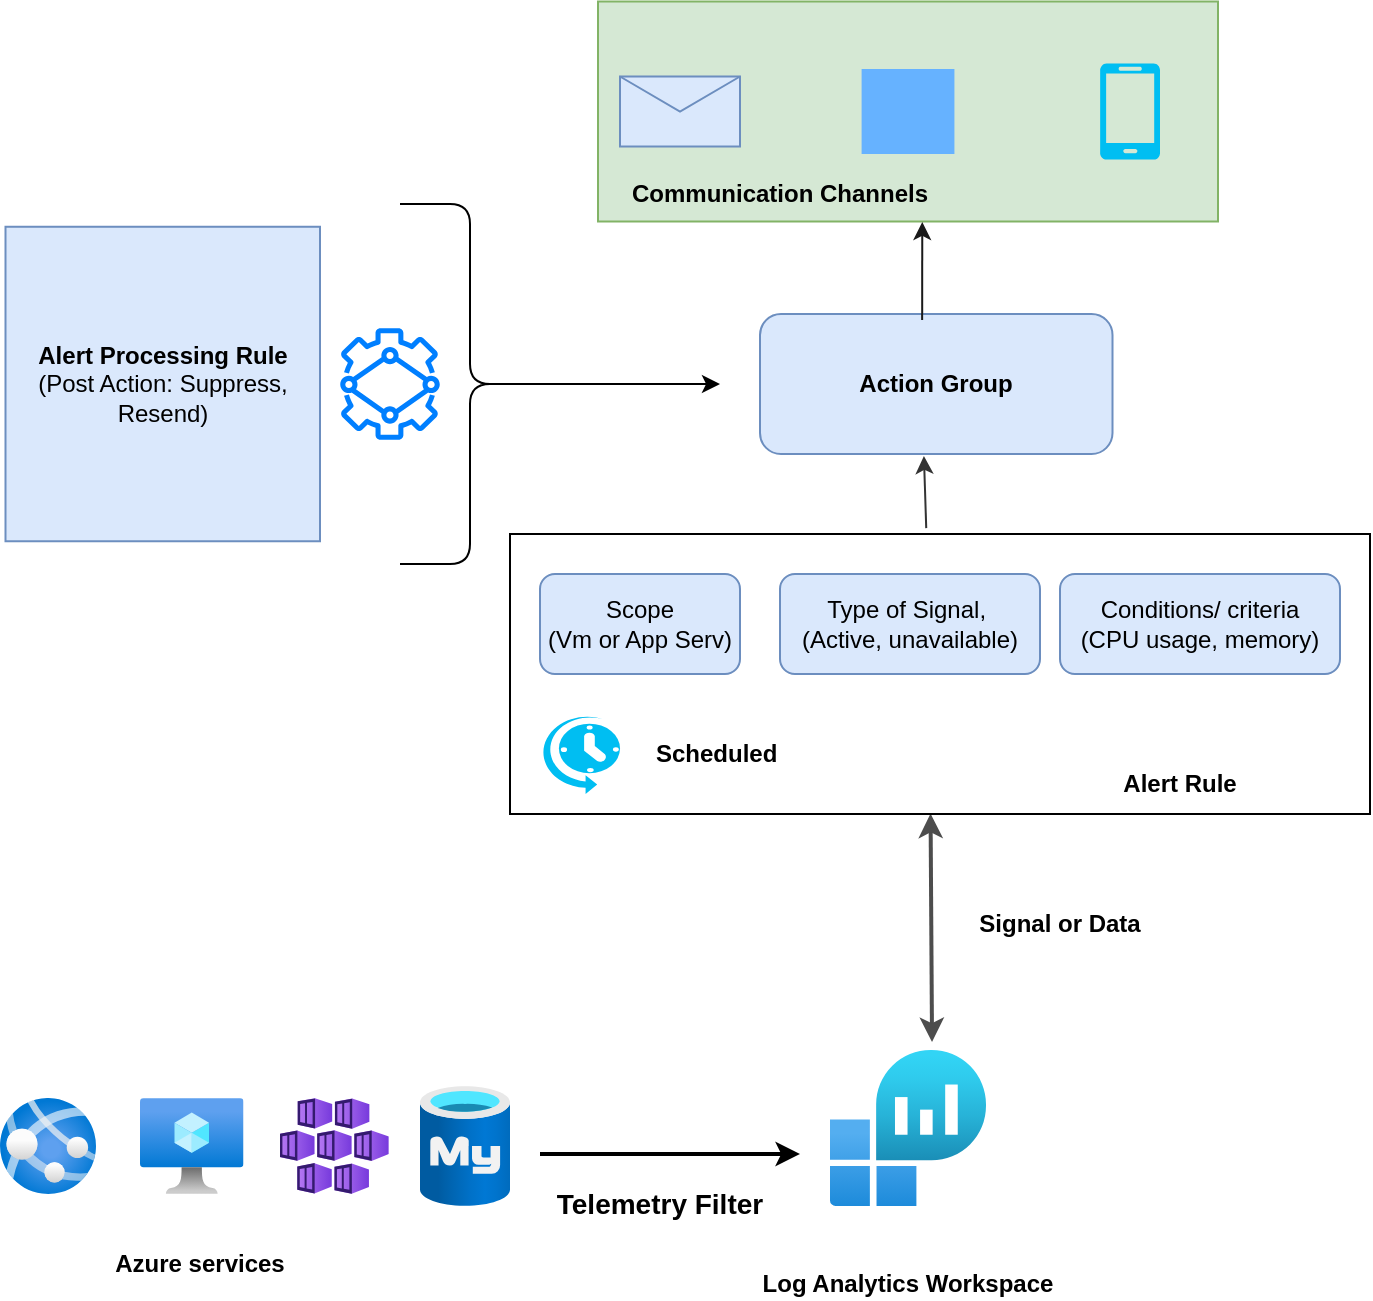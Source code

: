 <mxfile>
    <diagram id="-spBMI-vtHuflIPX27ag" name="Page-1">
        <mxGraphModel dx="1913" dy="677" grid="1" gridSize="10" guides="1" tooltips="1" connect="1" arrows="1" fold="1" page="1" pageScale="1" pageWidth="850" pageHeight="1100" math="0" shadow="0">
            <root>
                <mxCell id="0"/>
                <mxCell id="1" parent="0"/>
                <mxCell id="2" value="" style="image;aspect=fixed;html=1;points=[];align=center;fontSize=12;image=img/lib/azure2/app_services/App_Services.svg;" vertex="1" parent="1">
                    <mxGeometry x="-840" y="622" width="48" height="48" as="geometry"/>
                </mxCell>
                <mxCell id="3" value="" style="image;aspect=fixed;html=1;points=[];align=center;fontSize=12;image=img/lib/azure2/compute/Virtual_Machine.svg;" vertex="1" parent="1">
                    <mxGeometry x="-770" y="622" width="51.75" height="48" as="geometry"/>
                </mxCell>
                <mxCell id="4" value="" style="image;aspect=fixed;html=1;points=[];align=center;fontSize=12;image=img/lib/azure2/containers/Kubernetes_Services.svg;" vertex="1" parent="1">
                    <mxGeometry x="-700" y="622" width="54.4" height="48" as="geometry"/>
                </mxCell>
                <mxCell id="5" value="" style="image;aspect=fixed;html=1;points=[];align=center;fontSize=12;image=img/lib/azure2/databases/Azure_Database_MySQL_Server.svg;" vertex="1" parent="1">
                    <mxGeometry x="-630" y="616" width="45" height="60" as="geometry"/>
                </mxCell>
                <mxCell id="8" value="" style="image;aspect=fixed;html=1;points=[];align=center;fontSize=12;image=img/lib/azure2/analytics/Log_Analytics_Workspaces.svg;" vertex="1" parent="1">
                    <mxGeometry x="-425" y="598" width="78" height="78" as="geometry"/>
                </mxCell>
                <mxCell id="9" value="&lt;b&gt;&lt;font&gt;Azure services&lt;/font&gt;&lt;/b&gt;" style="text;html=1;align=center;verticalAlign=middle;whiteSpace=wrap;rounded=0;" vertex="1" parent="1">
                    <mxGeometry x="-800" y="700" width="120" height="10" as="geometry"/>
                </mxCell>
                <mxCell id="10" value="&lt;b&gt;&lt;font&gt;Log Analytics Workspace&lt;/font&gt;&lt;/b&gt;" style="text;html=1;align=center;verticalAlign=middle;whiteSpace=wrap;rounded=0;" vertex="1" parent="1">
                    <mxGeometry x="-476" y="710" width="180" height="10" as="geometry"/>
                </mxCell>
                <mxCell id="11" value="&lt;b&gt;&lt;font style=&quot;font-size: 14px;&quot;&gt;Telemetry Filter&lt;/font&gt;&lt;/b&gt;" style="text;html=1;align=center;verticalAlign=middle;whiteSpace=wrap;rounded=0;" vertex="1" parent="1">
                    <mxGeometry x="-570" y="670" width="120" height="10" as="geometry"/>
                </mxCell>
                <mxCell id="14" value="" style="endArrow=classic;startArrow=classic;html=1;exitX=0.654;exitY=-0.051;exitDx=0;exitDy=0;exitPerimeter=0;strokeWidth=2;strokeColor=#4D4D4D;" edge="1" parent="1" source="8">
                    <mxGeometry width="50" height="50" relative="1" as="geometry">
                        <mxPoint x="-420" y="530" as="sourcePoint"/>
                        <mxPoint x="-374.715" y="479.803" as="targetPoint"/>
                    </mxGeometry>
                </mxCell>
                <mxCell id="15" value="" style="endArrow=classic;html=1;strokeWidth=2;" edge="1" parent="1">
                    <mxGeometry width="50" height="50" relative="1" as="geometry">
                        <mxPoint x="-570" y="650" as="sourcePoint"/>
                        <mxPoint x="-440" y="650" as="targetPoint"/>
                    </mxGeometry>
                </mxCell>
                <mxCell id="16" value="&lt;b&gt;&lt;font&gt;Signal or Data&lt;/font&gt;&lt;/b&gt;" style="text;html=1;align=center;verticalAlign=middle;whiteSpace=wrap;rounded=0;" vertex="1" parent="1">
                    <mxGeometry x="-360" y="530" width="100" height="10" as="geometry"/>
                </mxCell>
                <mxCell id="17" value="" style="rounded=0;whiteSpace=wrap;html=1;" vertex="1" parent="1">
                    <mxGeometry x="-585" y="340" width="430" height="140" as="geometry"/>
                </mxCell>
                <mxCell id="18" value="Scope&lt;br&gt;(Vm or App Serv)" style="rounded=1;whiteSpace=wrap;html=1;fillColor=#dae8fc;strokeColor=#6c8ebf;" vertex="1" parent="1">
                    <mxGeometry x="-570" y="360" width="100" height="50" as="geometry"/>
                </mxCell>
                <mxCell id="19" value="&lt;div&gt;&lt;font style=&quot;color: rgb(0, 0, 0);&quot;&gt;&lt;br&gt;&lt;/font&gt;&lt;/div&gt;&lt;font style=&quot;color: rgb(0, 0, 0);&quot;&gt;Type of Signal,&amp;nbsp;&lt;/font&gt;&lt;div&gt;&lt;font style=&quot;color: rgb(0, 0, 0);&quot;&gt;(Active, unavailable)&lt;span style=&quot;font-family: monospace; font-size: 0px; text-align: start; text-wrap: nowrap;&quot;&gt;%3CmxGraphModel%3E%3Croot%3E%3CmxCell%20id%3D%220%22%2F%3E%3CmxCell%20id%3D%221%22%20parent%3D%220%22%2F%3E%3CmxCell%20id%3D%222%22%20value%3D%22Scope%26lt%3Bbr%26gt%3B(Vm%20or%20App%20Serv)%22%20style%3D%22rounded%3D1%3BwhiteSpace%3Dwrap%3Bhtml%3D1%3BfillColor%3D%23dae8fc%3BstrokeColor%3D%236c8ebf%3B%22%20vertex%3D%221%22%20parent%3D%221%22%3E%3CmxGeometry%20x%3D%22-570%22%20y%3D%22360%22%20width%3D%22100%22%20height%3D%2250%22%20as%3D%22geometry%22%2F%3E%3C%2FmxCell%3E%3C%2Froot%3E%3C%2FmxGraphModel%3E&lt;br&gt;Active,&amp;nbsp;&lt;/span&gt;&lt;/font&gt;&lt;/div&gt;" style="rounded=1;whiteSpace=wrap;html=1;fillColor=#dae8fc;strokeColor=#6c8ebf;" vertex="1" parent="1">
                    <mxGeometry x="-450" y="360" width="130" height="50" as="geometry"/>
                </mxCell>
                <mxCell id="20" value="Conditions/ criteria&lt;br&gt;(CPU usage, memory)" style="rounded=1;whiteSpace=wrap;html=1;fillColor=#dae8fc;strokeColor=#6c8ebf;" vertex="1" parent="1">
                    <mxGeometry x="-310" y="360" width="140" height="50" as="geometry"/>
                </mxCell>
                <mxCell id="21" value="" style="verticalLabelPosition=bottom;html=1;verticalAlign=top;align=center;strokeColor=none;fillColor=#00BEF2;shape=mxgraph.azure.scheduler;pointerEvents=1;" vertex="1" parent="1">
                    <mxGeometry x="-570" y="430" width="40" height="40" as="geometry"/>
                </mxCell>
                <mxCell id="22" value="&lt;font&gt;&lt;b style=&quot;&quot;&gt;Scheduled&amp;nbsp;&lt;/b&gt;&lt;/font&gt;" style="text;html=1;align=center;verticalAlign=middle;whiteSpace=wrap;rounded=0;" vertex="1" parent="1">
                    <mxGeometry x="-520" y="445" width="80" height="10" as="geometry"/>
                </mxCell>
                <mxCell id="23" value="&lt;b&gt;&lt;font&gt;Alert Rule&lt;/font&gt;&lt;/b&gt;" style="text;html=1;align=center;verticalAlign=middle;whiteSpace=wrap;rounded=0;" vertex="1" parent="1">
                    <mxGeometry x="-300" y="460" width="100" height="10" as="geometry"/>
                </mxCell>
                <mxCell id="26" value="&lt;b style=&quot;scrollbar-color: light-dark(#e2e2e2, #4b4b4b)&lt;br/&gt;&#x9;&#x9;&#x9;&#x9;&#x9;light-dark(#fbfbfb, var(--dark-panel-color));&quot;&gt;Action Group&lt;/b&gt;" style="rounded=1;whiteSpace=wrap;html=1;fillColor=#dae8fc;strokeColor=#6c8ebf;" vertex="1" parent="1">
                    <mxGeometry x="-460" y="230" width="176.25" height="70" as="geometry"/>
                </mxCell>
                <mxCell id="27" value="" style="rounded=0;whiteSpace=wrap;html=1;fillColor=#d5e8d4;strokeColor=#82b366;" vertex="1" parent="1">
                    <mxGeometry x="-541" y="73.75" width="310" height="110" as="geometry"/>
                </mxCell>
                <mxCell id="28" value="" style="verticalLabelPosition=bottom;shadow=0;dashed=0;align=center;html=1;verticalAlign=top;strokeWidth=1;shape=mxgraph.mockup.misc.mail2;strokeColor=#6c8ebf;fillColor=#dae8fc;" vertex="1" parent="1">
                    <mxGeometry x="-530" y="111.25" width="60" height="35" as="geometry"/>
                </mxCell>
                <mxCell id="30" value="" style="points=[];aspect=fixed;html=1;align=center;shadow=0;dashed=0;fillColor=#66B2FF;strokeColor=none;shape=mxgraph.alibaba_cloud.sms_short_message_service;" vertex="1" parent="1">
                    <mxGeometry x="-409.2" y="107.5" width="46.41" height="42.5" as="geometry"/>
                </mxCell>
                <mxCell id="31" value="" style="verticalLabelPosition=bottom;html=1;verticalAlign=top;align=center;strokeColor=none;fillColor=#00BEF2;shape=mxgraph.azure.mobile;pointerEvents=1;" vertex="1" parent="1">
                    <mxGeometry x="-290" y="104.75" width="30" height="48" as="geometry"/>
                </mxCell>
                <mxCell id="33" value="" style="endArrow=classic;html=1;entryX=0.465;entryY=1.014;entryDx=0;entryDy=0;entryPerimeter=0;exitX=0.484;exitY=-0.021;exitDx=0;exitDy=0;exitPerimeter=0;strokeColor=#333333;" edge="1" parent="1" source="17" target="26">
                    <mxGeometry width="50" height="50" relative="1" as="geometry">
                        <mxPoint x="-380" y="340" as="sourcePoint"/>
                        <mxPoint x="-330" y="290" as="targetPoint"/>
                    </mxGeometry>
                </mxCell>
                <mxCell id="36" style="edgeStyle=none;html=1;entryX=0.523;entryY=1.002;entryDx=0;entryDy=0;entryPerimeter=0;exitX=0.46;exitY=0.043;exitDx=0;exitDy=0;exitPerimeter=0;strokeWidth=1;strokeColor=#1A1A1A;" edge="1" parent="1" source="26" target="27">
                    <mxGeometry relative="1" as="geometry">
                        <mxPoint x="-380" y="230" as="sourcePoint"/>
                    </mxGeometry>
                </mxCell>
                <mxCell id="37" value="&lt;b&gt;Alert Processing Rule&lt;br&gt;&lt;/b&gt;(Post Action: Suppress, Resend)" style="whiteSpace=wrap;html=1;aspect=fixed;fillColor=#dae8fc;strokeColor=#6c8ebf;" vertex="1" parent="1">
                    <mxGeometry x="-837.25" y="186.38" width="157.25" height="157.25" as="geometry"/>
                </mxCell>
                <mxCell id="39" value="" style="sketch=0;outlineConnect=0;fontColor=#232F3E;gradientColor=none;fillColor=#007FFF;strokeColor=none;dashed=0;verticalLabelPosition=bottom;verticalAlign=top;align=center;html=1;fontSize=12;fontStyle=0;aspect=fixed;pointerEvents=1;shape=mxgraph.aws4.backup_virtual_machine_monitor;" vertex="1" parent="1">
                    <mxGeometry x="-670" y="237.14" width="50" height="55.71" as="geometry"/>
                </mxCell>
                <mxCell id="41" style="edgeStyle=none;html=1;exitX=0.1;exitY=0.5;exitDx=0;exitDy=0;exitPerimeter=0;" edge="1" parent="1" source="40">
                    <mxGeometry relative="1" as="geometry">
                        <mxPoint x="-480" y="265" as="targetPoint"/>
                    </mxGeometry>
                </mxCell>
                <mxCell id="40" value="" style="shape=curlyBracket;whiteSpace=wrap;html=1;rounded=1;flipH=1;labelPosition=right;verticalLabelPosition=middle;align=left;verticalAlign=middle;" vertex="1" parent="1">
                    <mxGeometry x="-640" y="175" width="70" height="180" as="geometry"/>
                </mxCell>
                <mxCell id="42" value="&lt;font style=&quot;&quot;&gt;&lt;b&gt;Communication Channels&lt;/b&gt;&lt;/font&gt;" style="text;html=1;align=center;verticalAlign=middle;whiteSpace=wrap;rounded=0;" vertex="1" parent="1">
                    <mxGeometry x="-530" y="165" width="160" height="10" as="geometry"/>
                </mxCell>
            </root>
        </mxGraphModel>
    </diagram>
</mxfile>